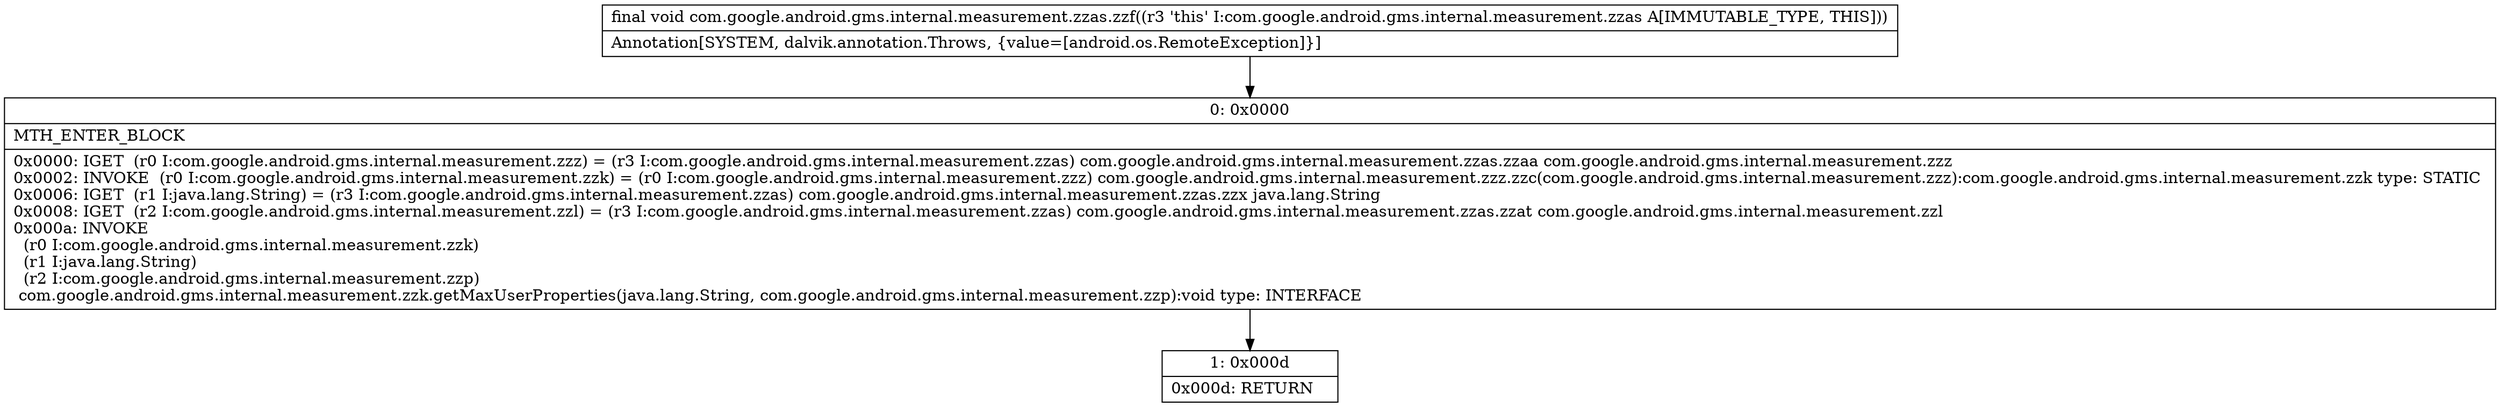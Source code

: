 digraph "CFG forcom.google.android.gms.internal.measurement.zzas.zzf()V" {
Node_0 [shape=record,label="{0\:\ 0x0000|MTH_ENTER_BLOCK\l|0x0000: IGET  (r0 I:com.google.android.gms.internal.measurement.zzz) = (r3 I:com.google.android.gms.internal.measurement.zzas) com.google.android.gms.internal.measurement.zzas.zzaa com.google.android.gms.internal.measurement.zzz \l0x0002: INVOKE  (r0 I:com.google.android.gms.internal.measurement.zzk) = (r0 I:com.google.android.gms.internal.measurement.zzz) com.google.android.gms.internal.measurement.zzz.zzc(com.google.android.gms.internal.measurement.zzz):com.google.android.gms.internal.measurement.zzk type: STATIC \l0x0006: IGET  (r1 I:java.lang.String) = (r3 I:com.google.android.gms.internal.measurement.zzas) com.google.android.gms.internal.measurement.zzas.zzx java.lang.String \l0x0008: IGET  (r2 I:com.google.android.gms.internal.measurement.zzl) = (r3 I:com.google.android.gms.internal.measurement.zzas) com.google.android.gms.internal.measurement.zzas.zzat com.google.android.gms.internal.measurement.zzl \l0x000a: INVOKE  \l  (r0 I:com.google.android.gms.internal.measurement.zzk)\l  (r1 I:java.lang.String)\l  (r2 I:com.google.android.gms.internal.measurement.zzp)\l com.google.android.gms.internal.measurement.zzk.getMaxUserProperties(java.lang.String, com.google.android.gms.internal.measurement.zzp):void type: INTERFACE \l}"];
Node_1 [shape=record,label="{1\:\ 0x000d|0x000d: RETURN   \l}"];
MethodNode[shape=record,label="{final void com.google.android.gms.internal.measurement.zzas.zzf((r3 'this' I:com.google.android.gms.internal.measurement.zzas A[IMMUTABLE_TYPE, THIS]))  | Annotation[SYSTEM, dalvik.annotation.Throws, \{value=[android.os.RemoteException]\}]\l}"];
MethodNode -> Node_0;
Node_0 -> Node_1;
}

